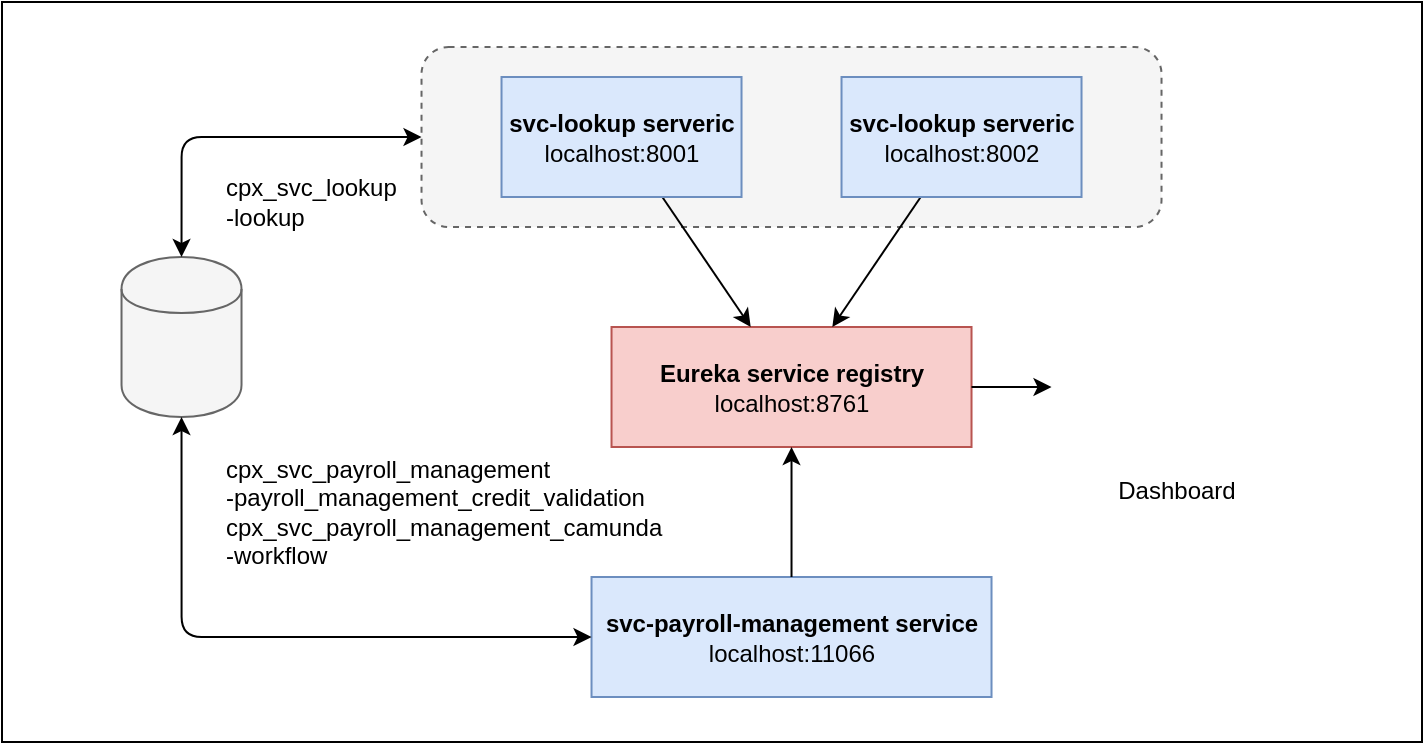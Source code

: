 <mxfile version="13.3.5" type="github"><diagram id="NlnzgE1EkQzuRRvwMHye" name="Page-1"><mxGraphModel dx="1426" dy="653" grid="1" gridSize="10" guides="1" tooltips="1" connect="1" arrows="1" fold="1" page="1" pageScale="1" pageWidth="850" pageHeight="1100" math="0" shadow="0"><root><mxCell id="0"/><mxCell id="1" parent="0"/><mxCell id="2Xq4Qbi9GRLl1_cFJ8ow-17" value="" style="rounded=0;whiteSpace=wrap;html=1;" vertex="1" parent="1"><mxGeometry x="20" y="50" width="710" height="370" as="geometry"/></mxCell><mxCell id="2Xq4Qbi9GRLl1_cFJ8ow-11" value="" style="rounded=1;whiteSpace=wrap;html=1;fillColor=#f5f5f5;strokeColor=#666666;fontColor=#333333;dashed=1;" vertex="1" parent="1"><mxGeometry x="229.76" y="72.5" width="370" height="90" as="geometry"/></mxCell><mxCell id="2Xq4Qbi9GRLl1_cFJ8ow-2" value="&lt;b&gt;Eureka service registry&lt;/b&gt;&lt;br&gt;localhost:8761" style="rounded=0;whiteSpace=wrap;html=1;fillColor=#f8cecc;strokeColor=#b85450;" vertex="1" parent="1"><mxGeometry x="324.76" y="212.5" width="180" height="60" as="geometry"/></mxCell><mxCell id="2Xq4Qbi9GRLl1_cFJ8ow-3" value="&lt;b&gt;svc-payroll-management service&lt;/b&gt;&lt;br&gt;localhost:11066" style="rounded=0;whiteSpace=wrap;html=1;fillColor=#dae8fc;strokeColor=#6c8ebf;" vertex="1" parent="1"><mxGeometry x="314.76" y="337.5" width="200" height="60" as="geometry"/></mxCell><mxCell id="2Xq4Qbi9GRLl1_cFJ8ow-6" value="" style="endArrow=classic;html=1;" edge="1" parent="1" source="2Xq4Qbi9GRLl1_cFJ8ow-4" target="2Xq4Qbi9GRLl1_cFJ8ow-2"><mxGeometry width="50" height="50" relative="1" as="geometry"><mxPoint x="429.76" y="347.5" as="sourcePoint"/><mxPoint x="479.76" y="297.5" as="targetPoint"/></mxGeometry></mxCell><mxCell id="2Xq4Qbi9GRLl1_cFJ8ow-7" value="" style="endArrow=classic;html=1;" edge="1" parent="1" source="2Xq4Qbi9GRLl1_cFJ8ow-5" target="2Xq4Qbi9GRLl1_cFJ8ow-2"><mxGeometry width="50" height="50" relative="1" as="geometry"><mxPoint x="579.76" y="227.5" as="sourcePoint"/><mxPoint x="629.76" y="177.5" as="targetPoint"/></mxGeometry></mxCell><mxCell id="2Xq4Qbi9GRLl1_cFJ8ow-8" value="" style="endArrow=classic;html=1;" edge="1" parent="1" source="2Xq4Qbi9GRLl1_cFJ8ow-3" target="2Xq4Qbi9GRLl1_cFJ8ow-2"><mxGeometry width="50" height="50" relative="1" as="geometry"><mxPoint x="379.76" y="487.5" as="sourcePoint"/><mxPoint x="429.76" y="437.5" as="targetPoint"/></mxGeometry></mxCell><mxCell id="2Xq4Qbi9GRLl1_cFJ8ow-10" value="" style="shape=cylinder;whiteSpace=wrap;html=1;boundedLbl=1;backgroundOutline=1;fillColor=#f5f5f5;strokeColor=#666666;fontColor=#333333;" vertex="1" parent="1"><mxGeometry x="79.76" y="177.5" width="60" height="80" as="geometry"/></mxCell><mxCell id="2Xq4Qbi9GRLl1_cFJ8ow-15" style="edgeStyle=orthogonalEdgeStyle;rounded=1;orthogonalLoop=1;jettySize=auto;html=1;exitX=0;exitY=0.5;exitDx=0;exitDy=0;entryX=0.5;entryY=1;entryDx=0;entryDy=0;startArrow=classic;startFill=1;endArrow=classic;endFill=1;" edge="1" parent="1" source="2Xq4Qbi9GRLl1_cFJ8ow-3" target="2Xq4Qbi9GRLl1_cFJ8ow-10"><mxGeometry relative="1" as="geometry"/></mxCell><mxCell id="2Xq4Qbi9GRLl1_cFJ8ow-12" value="" style="endArrow=classic;html=1;edgeStyle=orthogonalEdgeStyle;exitX=0.5;exitY=0;exitDx=0;exitDy=0;entryX=0;entryY=0.5;entryDx=0;entryDy=0;endFill=1;startArrow=classic;startFill=1;" edge="1" parent="1" source="2Xq4Qbi9GRLl1_cFJ8ow-10" target="2Xq4Qbi9GRLl1_cFJ8ow-11"><mxGeometry width="50" height="50" relative="1" as="geometry"><mxPoint x="429.76" y="347.5" as="sourcePoint"/><mxPoint x="479.76" y="297.5" as="targetPoint"/></mxGeometry></mxCell><mxCell id="2Xq4Qbi9GRLl1_cFJ8ow-4" value="&lt;b&gt;svc-lookup serveric&lt;/b&gt;&lt;br&gt;localhost:8001" style="rounded=0;whiteSpace=wrap;html=1;fillColor=#dae8fc;strokeColor=#6c8ebf;" vertex="1" parent="1"><mxGeometry x="269.76" y="87.5" width="120" height="60" as="geometry"/></mxCell><mxCell id="2Xq4Qbi9GRLl1_cFJ8ow-5" value="&lt;b&gt;svc-lookup serveric&lt;/b&gt;&lt;br&gt;localhost:8002" style="rounded=0;whiteSpace=wrap;html=1;fillColor=#dae8fc;strokeColor=#6c8ebf;" vertex="1" parent="1"><mxGeometry x="439.76" y="87.5" width="120" height="60" as="geometry"/></mxCell><mxCell id="2Xq4Qbi9GRLl1_cFJ8ow-20" value="Dashboard" style="shape=image;imageAspect=0;aspect=fixed;verticalLabelPosition=bottom;verticalAlign=top;image=https://i.stack.imgur.com/Sa2cD.png;" vertex="1" parent="1"><mxGeometry x="544.76" y="204.375" width="125.48" height="76.25" as="geometry"/></mxCell><mxCell id="2Xq4Qbi9GRLl1_cFJ8ow-21" value="" style="endArrow=classic;html=1;" edge="1" parent="1" source="2Xq4Qbi9GRLl1_cFJ8ow-2" target="2Xq4Qbi9GRLl1_cFJ8ow-20"><mxGeometry width="50" height="50" relative="1" as="geometry"><mxPoint x="464.76" y="280" as="sourcePoint"/><mxPoint x="514.76" y="230" as="targetPoint"/></mxGeometry></mxCell><mxCell id="2Xq4Qbi9GRLl1_cFJ8ow-23" value="cpx_svc_lookup&lt;br&gt;-lookup" style="text;html=1;resizable=0;autosize=1;align=left;verticalAlign=middle;points=[];fillColor=none;strokeColor=none;rounded=0;dashed=1;" vertex="1" parent="1"><mxGeometry x="129.76" y="135" width="100" height="30" as="geometry"/></mxCell><mxCell id="2Xq4Qbi9GRLl1_cFJ8ow-24" value="cpx_svc_payroll_management&lt;br&gt;-payroll_management_credit_validation&lt;br&gt;cpx_svc_payroll_management_camunda&lt;br&gt;-workflow" style="text;html=1;resizable=0;autosize=1;align=left;verticalAlign=middle;points=[];fillColor=none;strokeColor=none;rounded=0;dashed=1;" vertex="1" parent="1"><mxGeometry x="129.76" y="275" width="230" height="60" as="geometry"/></mxCell></root></mxGraphModel></diagram></mxfile>